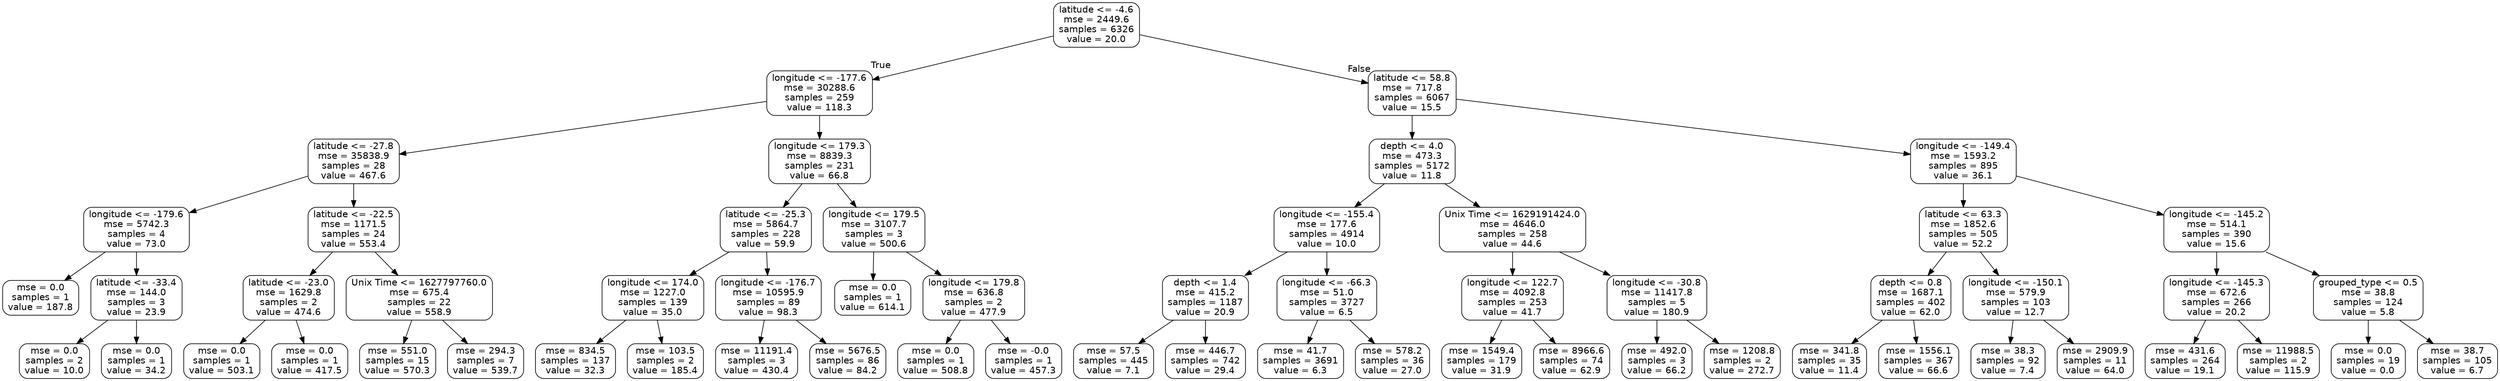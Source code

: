 digraph Tree {
node [shape=box, style="rounded", color="black", fontname=helvetica] ;
edge [fontname=helvetica] ;
0 [label="latitude <= -4.6\nmse = 2449.6\nsamples = 6326\nvalue = 20.0"] ;
1 [label="longitude <= -177.6\nmse = 30288.6\nsamples = 259\nvalue = 118.3"] ;
0 -> 1 [labeldistance=2.5, labelangle=45, headlabel="True"] ;
2 [label="latitude <= -27.8\nmse = 35838.9\nsamples = 28\nvalue = 467.6"] ;
1 -> 2 ;
3 [label="longitude <= -179.6\nmse = 5742.3\nsamples = 4\nvalue = 73.0"] ;
2 -> 3 ;
4 [label="mse = 0.0\nsamples = 1\nvalue = 187.8"] ;
3 -> 4 ;
5 [label="latitude <= -33.4\nmse = 144.0\nsamples = 3\nvalue = 23.9"] ;
3 -> 5 ;
6 [label="mse = 0.0\nsamples = 2\nvalue = 10.0"] ;
5 -> 6 ;
7 [label="mse = 0.0\nsamples = 1\nvalue = 34.2"] ;
5 -> 7 ;
8 [label="latitude <= -22.5\nmse = 1171.5\nsamples = 24\nvalue = 553.4"] ;
2 -> 8 ;
9 [label="latitude <= -23.0\nmse = 1629.8\nsamples = 2\nvalue = 474.6"] ;
8 -> 9 ;
10 [label="mse = 0.0\nsamples = 1\nvalue = 503.1"] ;
9 -> 10 ;
11 [label="mse = 0.0\nsamples = 1\nvalue = 417.5"] ;
9 -> 11 ;
12 [label="Unix Time <= 1627797760.0\nmse = 675.4\nsamples = 22\nvalue = 558.9"] ;
8 -> 12 ;
13 [label="mse = 551.0\nsamples = 15\nvalue = 570.3"] ;
12 -> 13 ;
14 [label="mse = 294.3\nsamples = 7\nvalue = 539.7"] ;
12 -> 14 ;
15 [label="longitude <= 179.3\nmse = 8839.3\nsamples = 231\nvalue = 66.8"] ;
1 -> 15 ;
16 [label="latitude <= -25.3\nmse = 5864.7\nsamples = 228\nvalue = 59.9"] ;
15 -> 16 ;
17 [label="longitude <= 174.0\nmse = 1227.0\nsamples = 139\nvalue = 35.0"] ;
16 -> 17 ;
18 [label="mse = 834.5\nsamples = 137\nvalue = 32.3"] ;
17 -> 18 ;
19 [label="mse = 103.5\nsamples = 2\nvalue = 185.4"] ;
17 -> 19 ;
20 [label="longitude <= -176.7\nmse = 10595.9\nsamples = 89\nvalue = 98.3"] ;
16 -> 20 ;
21 [label="mse = 11191.4\nsamples = 3\nvalue = 430.4"] ;
20 -> 21 ;
22 [label="mse = 5676.5\nsamples = 86\nvalue = 84.2"] ;
20 -> 22 ;
23 [label="longitude <= 179.5\nmse = 3107.7\nsamples = 3\nvalue = 500.6"] ;
15 -> 23 ;
24 [label="mse = 0.0\nsamples = 1\nvalue = 614.1"] ;
23 -> 24 ;
25 [label="longitude <= 179.8\nmse = 636.8\nsamples = 2\nvalue = 477.9"] ;
23 -> 25 ;
26 [label="mse = 0.0\nsamples = 1\nvalue = 508.8"] ;
25 -> 26 ;
27 [label="mse = -0.0\nsamples = 1\nvalue = 457.3"] ;
25 -> 27 ;
28 [label="latitude <= 58.8\nmse = 717.8\nsamples = 6067\nvalue = 15.5"] ;
0 -> 28 [labeldistance=2.5, labelangle=-45, headlabel="False"] ;
29 [label="depth <= 4.0\nmse = 473.3\nsamples = 5172\nvalue = 11.8"] ;
28 -> 29 ;
30 [label="longitude <= -155.4\nmse = 177.6\nsamples = 4914\nvalue = 10.0"] ;
29 -> 30 ;
31 [label="depth <= 1.4\nmse = 415.2\nsamples = 1187\nvalue = 20.9"] ;
30 -> 31 ;
32 [label="mse = 57.5\nsamples = 445\nvalue = 7.1"] ;
31 -> 32 ;
33 [label="mse = 446.7\nsamples = 742\nvalue = 29.4"] ;
31 -> 33 ;
34 [label="longitude <= -66.3\nmse = 51.0\nsamples = 3727\nvalue = 6.5"] ;
30 -> 34 ;
35 [label="mse = 41.7\nsamples = 3691\nvalue = 6.3"] ;
34 -> 35 ;
36 [label="mse = 578.2\nsamples = 36\nvalue = 27.0"] ;
34 -> 36 ;
37 [label="Unix Time <= 1629191424.0\nmse = 4646.0\nsamples = 258\nvalue = 44.6"] ;
29 -> 37 ;
38 [label="longitude <= 122.7\nmse = 4092.8\nsamples = 253\nvalue = 41.7"] ;
37 -> 38 ;
39 [label="mse = 1549.4\nsamples = 179\nvalue = 31.9"] ;
38 -> 39 ;
40 [label="mse = 8966.6\nsamples = 74\nvalue = 62.9"] ;
38 -> 40 ;
41 [label="longitude <= -30.8\nmse = 11417.8\nsamples = 5\nvalue = 180.9"] ;
37 -> 41 ;
42 [label="mse = 492.0\nsamples = 3\nvalue = 66.2"] ;
41 -> 42 ;
43 [label="mse = 1208.8\nsamples = 2\nvalue = 272.7"] ;
41 -> 43 ;
44 [label="longitude <= -149.4\nmse = 1593.2\nsamples = 895\nvalue = 36.1"] ;
28 -> 44 ;
45 [label="latitude <= 63.3\nmse = 1852.6\nsamples = 505\nvalue = 52.2"] ;
44 -> 45 ;
46 [label="depth <= 0.8\nmse = 1687.1\nsamples = 402\nvalue = 62.0"] ;
45 -> 46 ;
47 [label="mse = 341.8\nsamples = 35\nvalue = 11.4"] ;
46 -> 47 ;
48 [label="mse = 1556.1\nsamples = 367\nvalue = 66.6"] ;
46 -> 48 ;
49 [label="longitude <= -150.1\nmse = 579.9\nsamples = 103\nvalue = 12.7"] ;
45 -> 49 ;
50 [label="mse = 38.3\nsamples = 92\nvalue = 7.4"] ;
49 -> 50 ;
51 [label="mse = 2909.9\nsamples = 11\nvalue = 64.0"] ;
49 -> 51 ;
52 [label="longitude <= -145.2\nmse = 514.1\nsamples = 390\nvalue = 15.6"] ;
44 -> 52 ;
53 [label="longitude <= -145.3\nmse = 672.6\nsamples = 266\nvalue = 20.2"] ;
52 -> 53 ;
54 [label="mse = 431.6\nsamples = 264\nvalue = 19.1"] ;
53 -> 54 ;
55 [label="mse = 11988.5\nsamples = 2\nvalue = 115.9"] ;
53 -> 55 ;
56 [label="grouped_type <= 0.5\nmse = 38.8\nsamples = 124\nvalue = 5.8"] ;
52 -> 56 ;
57 [label="mse = 0.0\nsamples = 19\nvalue = 0.0"] ;
56 -> 57 ;
58 [label="mse = 38.7\nsamples = 105\nvalue = 6.7"] ;
56 -> 58 ;
}